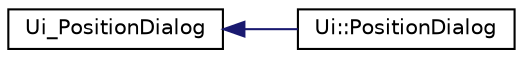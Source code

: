 digraph "Graphical Class Hierarchy"
{
  edge [fontname="Helvetica",fontsize="10",labelfontname="Helvetica",labelfontsize="10"];
  node [fontname="Helvetica",fontsize="10",shape=record];
  rankdir="LR";
  Node0 [label="Ui_PositionDialog",height=0.2,width=0.4,color="black", fillcolor="white", style="filled",URL="$class_ui___position_dialog.html"];
  Node0 -> Node1 [dir="back",color="midnightblue",fontsize="10",style="solid",fontname="Helvetica"];
  Node1 [label="Ui::PositionDialog",height=0.2,width=0.4,color="black", fillcolor="white", style="filled",URL="$class_ui_1_1_position_dialog.html"];
}
